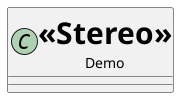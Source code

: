 {
  "sha1": "htj0y3ge9ikvcu8rvpclnr7vzbhebnp",
  "insertion": {
    "when": "2024-06-03T18:59:29.994Z",
    "user": "plantuml@gmail.com"
  }
}
@startuml
skinparam CircledCharacterFontStyle Italic
skinparam CircledCharacterFontSize 20
skinparam CircledCharacterRadius 13

skinparam ClassStereotypeFontSize 30
skinparam ClassStereotypeFontStyle Bold
skinparam ClassStereotypeFontName Times

class Demo << Stereo >>
@enduml

